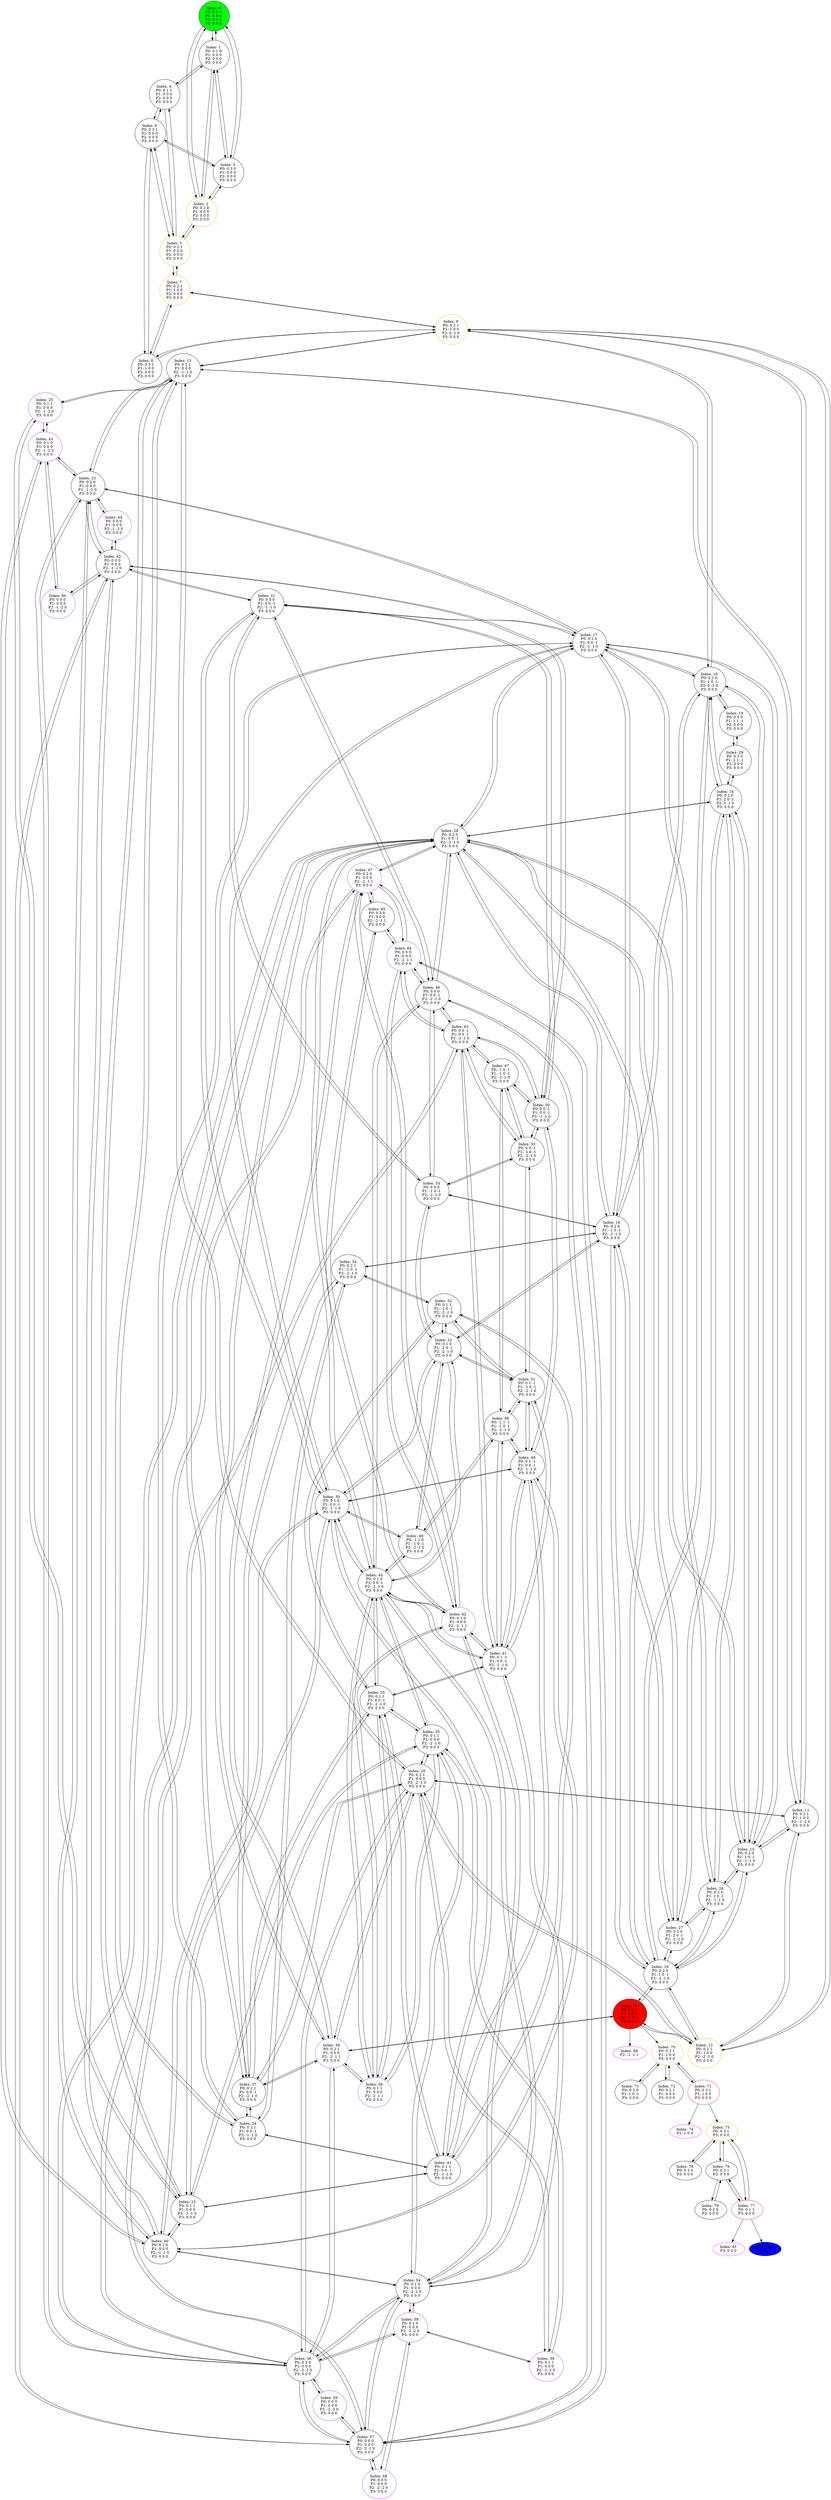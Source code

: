 digraph G {
color = "black"
0[label = "Index: 0 
P0: 0 0 0 
P1: 0 0 0 
P2: 0 0 0 
P3: 0 0 0 
", style="filled", fillcolor = "green"]
1[label = "Index: 1 
P0: 0 1 0 
P1: 0 0 0 
P2: 0 0 0 
P3: 0 0 0 
"]
2[label = "Index: 2 
P0: 0 2 0 
P1: 0 0 0 
P2: 0 0 0 
P3: 0 0 0 
", color = "orange"]
3[label = "Index: 3 
P0: 0 3 0 
P1: 0 0 0 
P2: 0 0 0 
P3: 0 0 0 
"]
4[label = "Index: 4 
P0: 0 1 1 
P1: 0 0 0 
P2: 0 0 0 
P3: 0 0 0 
"]
5[label = "Index: 5 
P0: 0 2 1 
P1: 0 0 0 
P2: 0 0 0 
P3: 0 0 0 
", color = "orange"]
6[label = "Index: 6 
P0: 0 3 1 
P1: 0 0 0 
P2: 0 0 0 
P3: 0 0 0 
"]
7[label = "Index: 7 
P0: 0 2 1 
P1: 1 0 0 
P2: 0 0 0 
P3: 0 0 0 
", color = "orange"]
8[label = "Index: 8 
P0: 0 3 1 
P1: 1 0 0 
P2: 0 0 0 
P3: 0 0 0 
"]
9[label = "Index: 9 
P0: 0 2 1 
P1: 1 0 0 
P2: 0 -1 0 
P3: 0 0 0 
", color = "orange"]
10[label = "Index: 10 
P0: 0 2 0 
P1: 1 0 -1 
P2: 0 -1 0 
P3: 0 0 0 
"]
11[label = "Index: 11 
P0: 0 2 1 
P1: 1 0 0 
P2: -1 -1 0 
P3: 0 0 0 
"]
12[label = "Index: 12 
P0: 0 2 1 
P1: 1 0 0 
P2: -2 -1 0 
P3: 0 0 0 
", color = "orange"]
13[label = "Index: 13 
P0: 0 2 1 
P1: 0 0 0 
P2: -1 -1 0 
P3: 0 0 0 
"]
14[label = "Index: 14 
P0: 0 2 0 
P1: 2 0 -1 
P2: 0 -1 0 
P3: 0 0 0 
"]
15[label = "Index: 15 
P0: 0 2 0 
P1: 1 0 -1 
P2: -1 -1 0 
P3: 0 0 0 
"]
16[label = "Index: 16 
P0: 0 2 0 
P1: 1 0 -1 
P2: -2 -1 0 
P3: 0 0 0 
"]
17[label = "Index: 17 
P0: 0 2 0 
P1: 0 0 -1 
P2: -1 -1 0 
P3: 0 0 0 
"]
18[label = "Index: 18 
P0: 0 2 0 
P1: -1 0 -1 
P2: -2 -1 0 
P3: 0 0 0 
"]
19[label = "Index: 19 
P0: 0 3 0 
P1: 1 1 -1 
P2: 0 0 0 
P3: 0 0 0 
"]
20[label = "Index: 20 
P0: 0 2 1 
P1: 0 0 0 
P2: -2 -1 0 
P3: 0 0 0 
"]
21[label = "Index: 21 
P0: 0 2 1 
P1: 1 0 0 
P2: -2 -1 1 
P3: 0 0 0 
", style="filled", fillcolor = "red"]
22[label = "Index: 22 
P0: 0 1 1 
P1: 0 0 0 
P2: -1 -1 0 
P3: 0 0 0 
"]
23[label = "Index: 23 
P0: 0 2 0 
P1: 0 0 0 
P2: -1 -1 0 
P3: 0 0 0 
"]
24[label = "Index: 24 
P0: 0 2 1 
P1: 0 0 -1 
P2: -1 -1 0 
P3: 0 0 0 
"]
25[label = "Index: 25 
P0: 0 1 1 
P1: 0 0 0 
P2: -1 -2 0 
P3: 0 0 0 
", color = "purple"]
26[label = "Index: 26 
P0: 0 2 0 
P1: 2 0 -1 
P2: -1 -1 0 
P3: 0 0 0 
"]
27[label = "Index: 27 
P0: 0 2 0 
P1: 2 0 -1 
P2: -2 -1 0 
P3: 0 0 0 
"]
28[label = "Index: 28 
P0: 0 2 0 
P1: 0 0 -1 
P2: -2 -1 0 
P3: 0 0 0 
"]
29[label = "Index: 29 
P0: 0 3 0 
P1: 2 1 -1 
P2: 0 0 0 
P3: 0 0 0 
"]
30[label = "Index: 30 
P0: 0 1 0 
P1: 0 0 -1 
P2: -1 -1 0 
P3: 0 0 0 
"]
31[label = "Index: 31 
P0: 0 0 0 
P1: 0 0 -1 
P2: -1 -1 0 
P3: 0 0 0 
"]
32[label = "Index: 32 
P0: 0 1 0 
P1: -1 0 -1 
P2: -2 -1 0 
P3: 0 0 0 
"]
33[label = "Index: 33 
P0: 0 0 0 
P1: -1 0 -1 
P2: -2 -1 0 
P3: 0 0 0 
"]
34[label = "Index: 34 
P0: 0 2 1 
P1: -1 0 -1 
P2: -2 -1 0 
P3: 0 0 0 
"]
35[label = "Index: 35 
P0: 0 1 1 
P1: 0 0 0 
P2: -2 -1 0 
P3: 0 0 0 
"]
36[label = "Index: 36 
P0: 0 2 0 
P1: 0 0 0 
P2: -2 -1 0 
P3: 0 0 0 
"]
37[label = "Index: 37 
P0: 0 2 1 
P1: 0 0 -1 
P2: -2 -1 0 
P3: 0 0 0 
"]
38[label = "Index: 38 
P0: 0 2 1 
P1: 0 0 0 
P2: -2 -1 1 
P3: 0 0 0 
", color = "purple"]
39[label = "Index: 39 
P0: 0 1 1 
P1: 0 0 0 
P2: -2 -2 0 
P3: 0 0 0 
", color = "purple"]
40[label = "Index: 40 
P0: 0 1 0 
P1: 0 0 0 
P2: -1 -1 0 
P3: 0 0 0 
"]
41[label = "Index: 41 
P0: 0 1 1 
P1: 0 0 -1 
P2: -1 -1 0 
P3: 0 0 0 
"]
42[label = "Index: 42 
P0: 0 0 0 
P1: 0 0 0 
P2: -1 -1 0 
P3: 0 0 0 
"]
43[label = "Index: 43 
P0: 0 1 0 
P1: 0 0 0 
P2: -1 -2 0 
P3: 0 0 0 
", color = "purple"]
44[label = "Index: 44 
P0: 0 0 0 
P1: 0 0 0 
P2: -1 -3 0 
P3: 0 0 0 
", color = "purple"]
45[label = "Index: 45 
P0: 0 1 0 
P1: 0 0 -1 
P2: -2 -1 0 
P3: 0 0 0 
"]
46[label = "Index: 46 
P0: 0 0 0 
P1: 0 0 -1 
P2: -2 -1 0 
P3: 0 0 0 
"]
47[label = "Index: 47 
P0: 0 2 0 
P1: 0 0 0 
P2: -2 -1 1 
P3: 0 0 0 
", color = "purple"]
48[label = "Index: 48 
P0: 0 1 -1 
P1: 0 0 -1 
P2: -1 -1 0 
P3: 0 0 0 
"]
49[label = "Index: 49 
P0: -1 1 0 
P1: -1 0 -1 
P2: -2 -1 0 
P3: 0 0 0 
"]
50[label = "Index: 50 
P0: 0 0 -1 
P1: 0 0 -1 
P2: -1 -1 0 
P3: 0 0 0 
"]
51[label = "Index: 51 
P0: 0 1 -1 
P1: -1 0 -1 
P2: -2 -1 0 
P3: 0 0 0 
"]
52[label = "Index: 52 
P0: 0 1 1 
P1: -1 0 -1 
P2: -2 -1 0 
P3: 0 0 0 
"]
53[label = "Index: 53 
P0: 0 0 -1 
P1: -1 0 -1 
P2: -2 -1 0 
P3: 0 0 0 
"]
54[label = "Index: 54 
P0: 0 1 0 
P1: 0 0 0 
P2: -2 -1 0 
P3: 0 0 0 
"]
55[label = "Index: 55 
P0: 0 1 1 
P1: 0 0 -1 
P2: -2 -1 0 
P3: 0 0 0 
"]
56[label = "Index: 56 
P0: 0 1 1 
P1: 0 0 0 
P2: -2 -1 1 
P3: 0 0 0 
", color = "purple"]
57[label = "Index: 57 
P0: 0 0 0 
P1: 0 0 0 
P2: -2 -1 0 
P3: 0 0 0 
"]
58[label = "Index: 58 
P0: 0 1 0 
P1: 0 0 0 
P2: -2 -2 0 
P3: 0 0 0 
", color = "purple"]
59[label = "Index: 59 
P0: 0 0 0 
P1: 0 0 0 
P2: -2 -3 0 
P3: 0 0 0 
", color = "purple"]
60[label = "Index: 60 
P0: 0 0 0 
P1: 0 0 0 
P2: -1 -2 0 
P3: 0 0 0 
", color = "purple"]
61[label = "Index: 61 
P0: 0 1 -1 
P1: 0 0 -1 
P2: -2 -1 0 
P3: 0 0 0 
"]
62[label = "Index: 62 
P0: 0 1 0 
P1: 0 0 0 
P2: -2 -1 1 
P3: 0 0 0 
", color = "purple"]
63[label = "Index: 63 
P0: 0 0 -1 
P1: 0 0 -1 
P2: -2 -1 0 
P3: 0 0 0 
"]
64[label = "Index: 64 
P0: 0 0 0 
P1: 0 0 0 
P2: -2 -1 1 
P3: 0 0 0 
", color = "purple"]
65[label = "Index: 65 
P0: 0 3 0 
P1: 0 0 0 
P2: -2 -1 1 
P3: 0 0 0 
"]
66[label = "Index: 66 
P0: -1 1 -1 
P1: -1 0 -1 
P2: -2 -1 0 
P3: 0 0 0 
"]
67[label = "Index: 67 
P0: -1 0 -1 
P1: -1 0 -1 
P2: -2 -1 0 
P3: 0 0 0 
"]
68[label = "Index: 68 
P0: 0 0 0 
P1: 0 0 0 
P2: -2 -2 0 
P3: 0 0 0 
", color = "purple"]
69[label = "Index: 69 
P2: -2 -1 1 
", color = "fuchsia"]
70[label = "Index: 70 
P0: 0 2 1 
P1: 1 0 0 
P3: 0 0 0 
", color = "orange"]
71[label = "Index: 71 
P0: 0 3 1 
P1: 1 0 0 
P3: 0 0 0 
", color = "red"]
72[label = "Index: 72 
P0: 0 2 1 
P1: 0 0 0 
P3: 0 0 0 
"]
73[label = "Index: 73 
P0: 0 2 0 
P1: 1 0 -1 
P3: 0 0 0 
"]
74[label = "Index: 74 
P1: 1 0 0 
", color = "fuchsia"]
75[label = "Index: 75 
P0: 0 3 1 
P3: 0 0 0 
", color = "orange"]
76[label = "Index: 76 
P0: 0 2 1 
P3: 0 0 0 
"]
77[label = "Index: 77 
P0: 0 1 1 
P3: 0 0 0 
", color = "red"]
78[label = "Index: 78 
P0: 0 3 0 
P3: 0 0 0 
"]
79[label = "Index: 79 
P0: 0 2 0 
P3: 0 0 0 
"]
80[label = "Index: 80 
P0: 0 1 1 
", style="filled", fillcolor = "blue"]
81[label = "Index: 81 
P3: 0 0 0 
", color = "fuchsia"]
0 -> 1
0 -> 2
0 -> 3

1 -> 0
1 -> 2
1 -> 3
1 -> 4

2 -> 0
2 -> 1
2 -> 3
2 -> 5

3 -> 0
3 -> 1
3 -> 2
3 -> 6

4 -> 1
4 -> 5
4 -> 6

5 -> 2
5 -> 4
5 -> 6
5 -> 7

6 -> 3
6 -> 4
6 -> 5
6 -> 8

7 -> 5
7 -> 8
7 -> 9

8 -> 6
8 -> 7
8 -> 9

9 -> 7
9 -> 8
9 -> 10
9 -> 11
9 -> 12
9 -> 13

10 -> 9
10 -> 14
10 -> 15
10 -> 16
10 -> 17
10 -> 18
10 -> 19

11 -> 9
11 -> 13
11 -> 15
11 -> 12
11 -> 20

12 -> 9
12 -> 11
12 -> 20
12 -> 16
12 -> 21

13 -> 9
13 -> 11
13 -> 22
13 -> 23
13 -> 24
13 -> 20
13 -> 25

14 -> 10
14 -> 26
14 -> 27
14 -> 15
14 -> 28
14 -> 29

15 -> 10
15 -> 11
15 -> 14
15 -> 17
15 -> 26
15 -> 16
15 -> 28

16 -> 10
16 -> 12
16 -> 15
16 -> 28
16 -> 18
16 -> 27
16 -> 26
16 -> 21

17 -> 10
17 -> 15
17 -> 30
17 -> 31
17 -> 24
17 -> 26
17 -> 23
17 -> 28
17 -> 18

18 -> 10
18 -> 16
18 -> 17
18 -> 32
18 -> 33
18 -> 34
18 -> 28
18 -> 27

19 -> 10
19 -> 29

20 -> 11
20 -> 12
20 -> 13
20 -> 35
20 -> 36
20 -> 37
20 -> 38
20 -> 39

21 -> 12
21 -> 16
21 -> 38
21 -> 70
21 -> 69

22 -> 13
22 -> 40
22 -> 41
22 -> 30
22 -> 35
22 -> 25

23 -> 13
23 -> 17
23 -> 40
23 -> 42
23 -> 36
23 -> 43
23 -> 44

24 -> 13
24 -> 17
24 -> 41
24 -> 37
24 -> 34

25 -> 13
25 -> 22
25 -> 43

26 -> 14
26 -> 15
26 -> 16
26 -> 17
26 -> 27

27 -> 14
27 -> 16
27 -> 18
27 -> 26
27 -> 28

28 -> 14
28 -> 15
28 -> 16
28 -> 17
28 -> 18
28 -> 27
28 -> 45
28 -> 46
28 -> 37
28 -> 36
28 -> 47
28 -> 38

29 -> 14
29 -> 19

30 -> 17
30 -> 22
30 -> 31
30 -> 48
30 -> 41
30 -> 40
30 -> 45
30 -> 32
30 -> 49

31 -> 17
31 -> 30
31 -> 50
31 -> 42
31 -> 46
31 -> 33

32 -> 18
32 -> 30
32 -> 49
32 -> 33
32 -> 51
32 -> 52
32 -> 45

33 -> 18
33 -> 31
33 -> 32
33 -> 53
33 -> 46

34 -> 18
34 -> 24
34 -> 52
34 -> 37

35 -> 20
35 -> 22
35 -> 54
35 -> 55
35 -> 45
35 -> 39
35 -> 56

36 -> 20
36 -> 23
36 -> 28
36 -> 54
36 -> 57
36 -> 47
36 -> 58
36 -> 59
36 -> 38

37 -> 20
37 -> 24
37 -> 28
37 -> 34
37 -> 55
37 -> 38

38 -> 20
38 -> 21
38 -> 28
38 -> 36
38 -> 37
38 -> 56
38 -> 47

39 -> 20
39 -> 35
39 -> 58

40 -> 22
40 -> 23
40 -> 30
40 -> 42
40 -> 48
40 -> 54
40 -> 43

41 -> 22
41 -> 24
41 -> 30
41 -> 48
41 -> 55
41 -> 52

42 -> 23
42 -> 31
42 -> 40
42 -> 50
42 -> 57
42 -> 60
42 -> 44

43 -> 23
43 -> 25
43 -> 40
43 -> 60

44 -> 23
44 -> 42

45 -> 28
45 -> 30
45 -> 32
45 -> 35
45 -> 46
45 -> 61
45 -> 55
45 -> 54
45 -> 49
45 -> 62
45 -> 56

46 -> 28
46 -> 31
46 -> 33
46 -> 45
46 -> 63
46 -> 57
46 -> 64

47 -> 28
47 -> 36
47 -> 38
47 -> 62
47 -> 64
47 -> 65

48 -> 30
48 -> 40
48 -> 41
48 -> 50
48 -> 61
48 -> 51
48 -> 66

49 -> 30
49 -> 32
49 -> 45
49 -> 66

50 -> 31
50 -> 42
50 -> 48
50 -> 63
50 -> 53
50 -> 67

51 -> 32
51 -> 48
51 -> 66
51 -> 53
51 -> 52
51 -> 61

52 -> 32
52 -> 34
52 -> 41
52 -> 51
52 -> 55

53 -> 33
53 -> 50
53 -> 51
53 -> 67
53 -> 63

54 -> 35
54 -> 36
54 -> 40
54 -> 45
54 -> 57
54 -> 61
54 -> 58
54 -> 62

55 -> 35
55 -> 37
55 -> 41
55 -> 45
55 -> 52
55 -> 61
55 -> 56

56 -> 35
56 -> 38
56 -> 45
56 -> 55
56 -> 62

57 -> 36
57 -> 42
57 -> 46
57 -> 54
57 -> 63
57 -> 68
57 -> 59
57 -> 64

58 -> 36
58 -> 39
58 -> 54
58 -> 68

59 -> 36
59 -> 57

60 -> 42
60 -> 43

61 -> 45
61 -> 48
61 -> 51
61 -> 54
61 -> 55
61 -> 63
61 -> 66
61 -> 62

62 -> 45
62 -> 47
62 -> 54
62 -> 56
62 -> 61
62 -> 64
62 -> 65

63 -> 46
63 -> 50
63 -> 53
63 -> 57
63 -> 61
63 -> 67
63 -> 64

64 -> 46
64 -> 47
64 -> 57
64 -> 62
64 -> 63
64 -> 65

65 -> 47
65 -> 62
65 -> 64

66 -> 48
66 -> 49
66 -> 51
66 -> 61
66 -> 67

67 -> 50
67 -> 53
67 -> 63
67 -> 66

68 -> 57
68 -> 58

70 -> 71
70 -> 72
70 -> 73

71 -> 70
71 -> 75
71 -> 74

72 -> 70

73 -> 70

75 -> 76
75 -> 77
75 -> 78

76 -> 75
76 -> 77
76 -> 79

77 -> 75
77 -> 76
77 -> 81
77 -> 80

78 -> 75

79 -> 76

}

